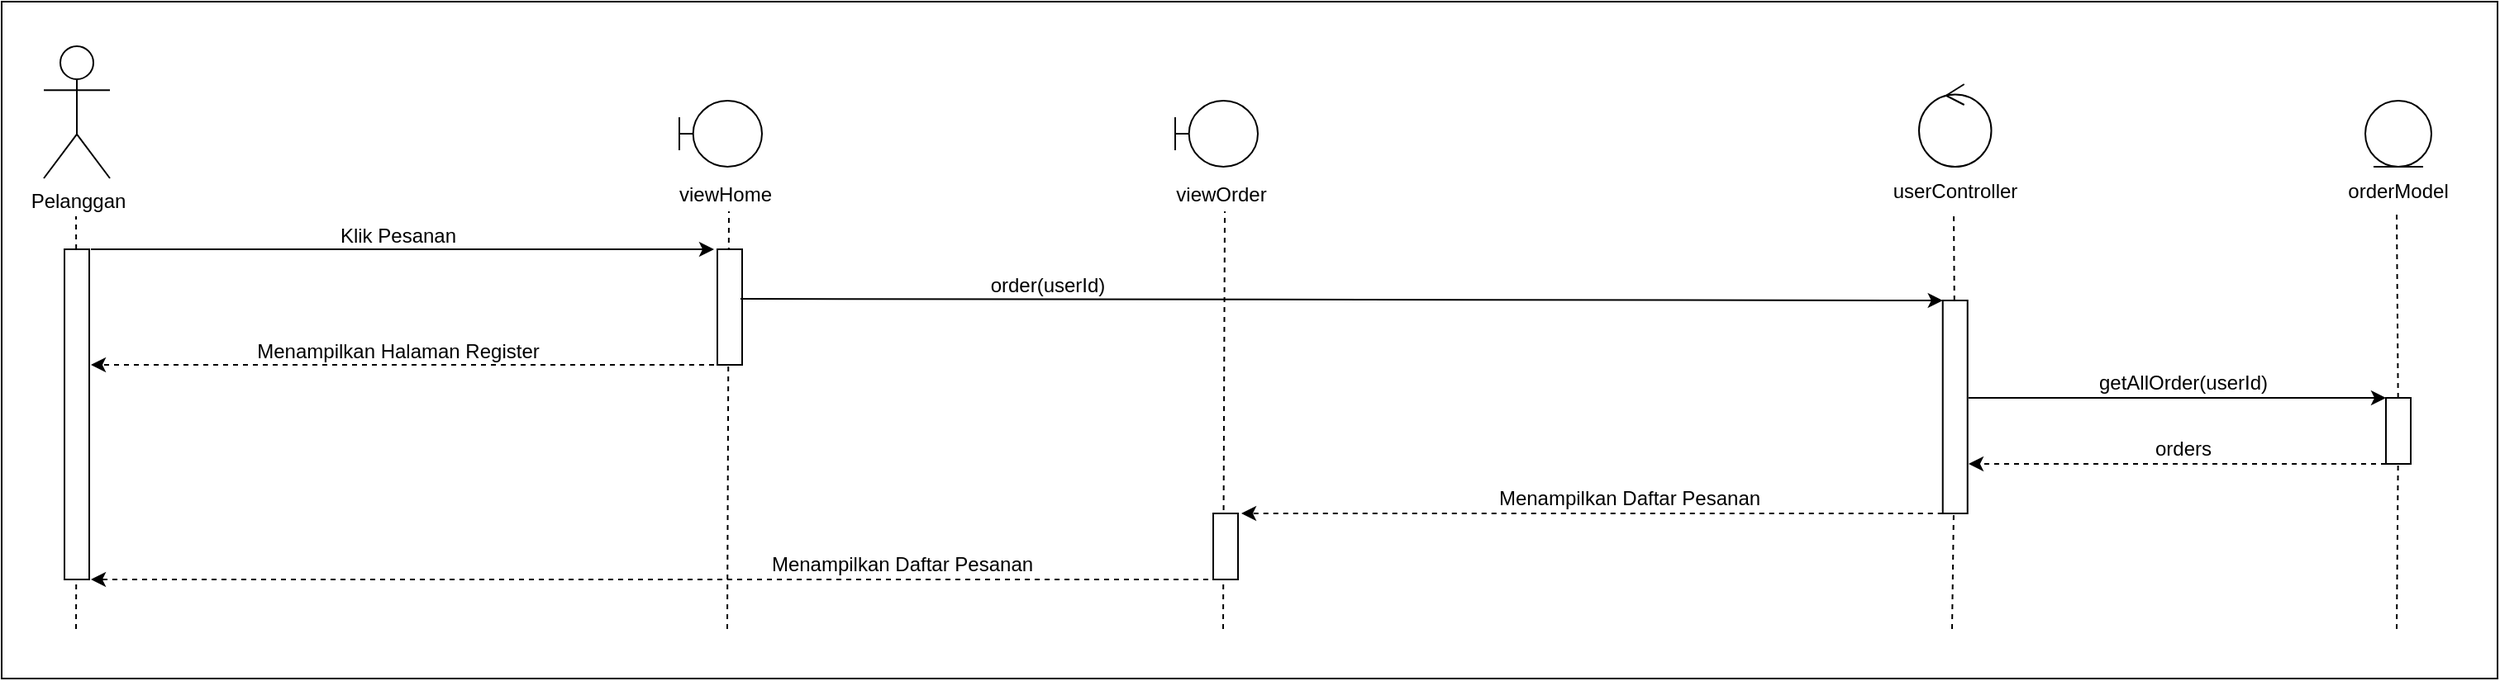 <mxfile version="17.4.2" type="device"><diagram id="HxA_meav_CC1x3n6NWnF" name="Page-1"><mxGraphModel dx="1837" dy="1428" grid="1" gridSize="10" guides="1" tooltips="1" connect="1" arrows="1" fold="1" page="1" pageScale="1" pageWidth="850" pageHeight="1100" math="0" shadow="0"><root><mxCell id="0"/><mxCell id="1" parent="0"/><mxCell id="qcPXc4I2hRB6mGv_wBoB-51" value="" style="rounded=0;whiteSpace=wrap;html=1;" vertex="1" parent="1"><mxGeometry x="160" y="100" width="1510" height="410" as="geometry"/></mxCell><mxCell id="qcPXc4I2hRB6mGv_wBoB-3" value="Pelanggan" style="shape=umlActor;verticalLabelPosition=bottom;verticalAlign=top;html=1;outlineConnect=0;" vertex="1" parent="1"><mxGeometry x="185.5" y="127" width="40" height="80" as="geometry"/></mxCell><mxCell id="qcPXc4I2hRB6mGv_wBoB-4" value="" style="endArrow=none;dashed=1;html=1;rounded=0;startArrow=none;" edge="1" parent="1" source="qcPXc4I2hRB6mGv_wBoB-5"><mxGeometry width="50" height="50" relative="1" as="geometry"><mxPoint x="205" y="640" as="sourcePoint"/><mxPoint x="205" y="230" as="targetPoint"/></mxGeometry></mxCell><mxCell id="qcPXc4I2hRB6mGv_wBoB-5" value="" style="rounded=0;whiteSpace=wrap;html=1;" vertex="1" parent="1"><mxGeometry x="198" y="250" width="15" height="200" as="geometry"/></mxCell><mxCell id="qcPXc4I2hRB6mGv_wBoB-6" value="" style="endArrow=none;dashed=1;html=1;rounded=0;" edge="1" parent="1" target="qcPXc4I2hRB6mGv_wBoB-5"><mxGeometry width="50" height="50" relative="1" as="geometry"><mxPoint x="205" y="480" as="sourcePoint"/><mxPoint x="205" y="230" as="targetPoint"/></mxGeometry></mxCell><mxCell id="qcPXc4I2hRB6mGv_wBoB-7" value="" style="shape=umlBoundary;whiteSpace=wrap;html=1;" vertex="1" parent="1"><mxGeometry x="570" y="160" width="50" height="40" as="geometry"/></mxCell><mxCell id="qcPXc4I2hRB6mGv_wBoB-8" value="" style="endArrow=none;dashed=1;html=1;rounded=0;startArrow=none;" edge="1" parent="1"><mxGeometry width="50" height="50" relative="1" as="geometry"><mxPoint x="599" y="480" as="sourcePoint"/><mxPoint x="600" y="227" as="targetPoint"/></mxGeometry></mxCell><mxCell id="qcPXc4I2hRB6mGv_wBoB-9" value="" style="rounded=0;whiteSpace=wrap;html=1;" vertex="1" parent="1"><mxGeometry x="593" y="250" width="15" height="70" as="geometry"/></mxCell><mxCell id="qcPXc4I2hRB6mGv_wBoB-10" value="" style="ellipse;shape=umlControl;whiteSpace=wrap;html=1;" vertex="1" parent="1"><mxGeometry x="1320" y="150" width="43.75" height="50" as="geometry"/></mxCell><mxCell id="qcPXc4I2hRB6mGv_wBoB-11" value="" style="endArrow=none;dashed=1;html=1;rounded=0;startArrow=none;" edge="1" parent="1" source="qcPXc4I2hRB6mGv_wBoB-33"><mxGeometry width="50" height="50" relative="1" as="geometry"><mxPoint x="1341" y="680" as="sourcePoint"/><mxPoint x="1341" y="227" as="targetPoint"/></mxGeometry></mxCell><mxCell id="qcPXc4I2hRB6mGv_wBoB-12" value="" style="shape=umlLifeline;participant=umlEntity;perimeter=lifelinePerimeter;whiteSpace=wrap;html=1;container=1;collapsible=0;recursiveResize=0;verticalAlign=top;spacingTop=36;outlineConnect=0;" vertex="1" parent="1"><mxGeometry x="1590" y="160" width="40" height="40" as="geometry"/></mxCell><mxCell id="qcPXc4I2hRB6mGv_wBoB-13" value="" style="endArrow=none;dashed=1;html=1;rounded=0;startArrow=none;" edge="1" parent="1" source="qcPXc4I2hRB6mGv_wBoB-14"><mxGeometry width="50" height="50" relative="1" as="geometry"><mxPoint x="1609.0" y="641.5" as="sourcePoint"/><mxPoint x="1609" y="228.5" as="targetPoint"/></mxGeometry></mxCell><mxCell id="qcPXc4I2hRB6mGv_wBoB-14" value="" style="rounded=0;whiteSpace=wrap;html=1;" vertex="1" parent="1"><mxGeometry x="1602.5" y="340" width="15" height="40" as="geometry"/></mxCell><mxCell id="qcPXc4I2hRB6mGv_wBoB-15" value="" style="endArrow=none;dashed=1;html=1;rounded=0;startArrow=none;" edge="1" parent="1" target="qcPXc4I2hRB6mGv_wBoB-14"><mxGeometry width="50" height="50" relative="1" as="geometry"><mxPoint x="1609" y="480" as="sourcePoint"/><mxPoint x="1609" y="228.5" as="targetPoint"/></mxGeometry></mxCell><mxCell id="qcPXc4I2hRB6mGv_wBoB-16" value="" style="endArrow=classic;html=1;rounded=0;exitX=1;exitY=0;exitDx=0;exitDy=0;" edge="1" parent="1"><mxGeometry width="50" height="50" relative="1" as="geometry"><mxPoint x="214" y="250.0" as="sourcePoint"/><mxPoint x="591" y="250" as="targetPoint"/></mxGeometry></mxCell><mxCell id="qcPXc4I2hRB6mGv_wBoB-17" value="" style="endArrow=classic;html=1;rounded=0;exitX=1;exitY=0;exitDx=0;exitDy=0;dashed=1;" edge="1" parent="1"><mxGeometry width="50" height="50" relative="1" as="geometry"><mxPoint x="591" y="320" as="sourcePoint"/><mxPoint x="214" y="320.0" as="targetPoint"/></mxGeometry></mxCell><mxCell id="qcPXc4I2hRB6mGv_wBoB-18" value="" style="endArrow=classic;html=1;rounded=0;" edge="1" parent="1"><mxGeometry width="50" height="50" relative="1" as="geometry"><mxPoint x="1350" y="340" as="sourcePoint"/><mxPoint x="1602.5" y="340" as="targetPoint"/></mxGeometry></mxCell><mxCell id="qcPXc4I2hRB6mGv_wBoB-19" value="" style="endArrow=classic;html=1;rounded=0;dashed=1;" edge="1" parent="1"><mxGeometry width="50" height="50" relative="1" as="geometry"><mxPoint x="1602.5" y="380" as="sourcePoint"/><mxPoint x="1350" y="380" as="targetPoint"/></mxGeometry></mxCell><mxCell id="qcPXc4I2hRB6mGv_wBoB-21" value="viewHome" style="text;html=1;strokeColor=none;fillColor=none;align=center;verticalAlign=middle;whiteSpace=wrap;rounded=0;" vertex="1" parent="1"><mxGeometry x="568" y="202" width="60" height="30" as="geometry"/></mxCell><mxCell id="qcPXc4I2hRB6mGv_wBoB-22" value="userController" style="text;html=1;strokeColor=none;fillColor=none;align=center;verticalAlign=middle;whiteSpace=wrap;rounded=0;" vertex="1" parent="1"><mxGeometry x="1311.5" y="200" width="60" height="30" as="geometry"/></mxCell><mxCell id="qcPXc4I2hRB6mGv_wBoB-23" value="orderModel" style="text;html=1;strokeColor=none;fillColor=none;align=center;verticalAlign=middle;whiteSpace=wrap;rounded=0;" vertex="1" parent="1"><mxGeometry x="1580" y="200" width="60" height="30" as="geometry"/></mxCell><mxCell id="qcPXc4I2hRB6mGv_wBoB-24" value="Klik Pesanan" style="text;html=1;strokeColor=none;fillColor=none;align=center;verticalAlign=middle;whiteSpace=wrap;rounded=0;" vertex="1" parent="1"><mxGeometry x="350" y="227" width="100" height="30" as="geometry"/></mxCell><mxCell id="qcPXc4I2hRB6mGv_wBoB-25" value="Menampilkan Halaman Register" style="text;html=1;strokeColor=none;fillColor=none;align=center;verticalAlign=middle;whiteSpace=wrap;rounded=0;" vertex="1" parent="1"><mxGeometry x="310" y="297" width="180" height="30" as="geometry"/></mxCell><mxCell id="qcPXc4I2hRB6mGv_wBoB-26" value="getAllOrder(userId)" style="text;html=1;strokeColor=none;fillColor=none;align=center;verticalAlign=middle;whiteSpace=wrap;rounded=0;" vertex="1" parent="1"><mxGeometry x="1430" y="316" width="100" height="30" as="geometry"/></mxCell><mxCell id="qcPXc4I2hRB6mGv_wBoB-27" value="orders" style="text;html=1;strokeColor=none;fillColor=none;align=center;verticalAlign=middle;whiteSpace=wrap;rounded=0;" vertex="1" parent="1"><mxGeometry x="1430" y="356" width="100" height="30" as="geometry"/></mxCell><mxCell id="qcPXc4I2hRB6mGv_wBoB-29" value="" style="shape=umlBoundary;whiteSpace=wrap;html=1;" vertex="1" parent="1"><mxGeometry x="870" y="160" width="50" height="40" as="geometry"/></mxCell><mxCell id="qcPXc4I2hRB6mGv_wBoB-30" value="" style="endArrow=none;dashed=1;html=1;rounded=0;startArrow=none;" edge="1" parent="1"><mxGeometry width="50" height="50" relative="1" as="geometry"><mxPoint x="899" y="480" as="sourcePoint"/><mxPoint x="900" y="227" as="targetPoint"/></mxGeometry></mxCell><mxCell id="qcPXc4I2hRB6mGv_wBoB-31" value="" style="rounded=0;whiteSpace=wrap;html=1;" vertex="1" parent="1"><mxGeometry x="893" y="410" width="15" height="40" as="geometry"/></mxCell><mxCell id="qcPXc4I2hRB6mGv_wBoB-32" value="viewOrder" style="text;html=1;strokeColor=none;fillColor=none;align=center;verticalAlign=middle;whiteSpace=wrap;rounded=0;" vertex="1" parent="1"><mxGeometry x="868" y="202" width="60" height="30" as="geometry"/></mxCell><mxCell id="qcPXc4I2hRB6mGv_wBoB-33" value="" style="rounded=0;whiteSpace=wrap;html=1;" vertex="1" parent="1"><mxGeometry x="1334.37" y="281" width="15" height="129" as="geometry"/></mxCell><mxCell id="qcPXc4I2hRB6mGv_wBoB-34" value="" style="endArrow=none;dashed=1;html=1;rounded=0;startArrow=none;" edge="1" parent="1" target="qcPXc4I2hRB6mGv_wBoB-33"><mxGeometry width="50" height="50" relative="1" as="geometry"><mxPoint x="1340" y="480" as="sourcePoint"/><mxPoint x="1341" y="227" as="targetPoint"/></mxGeometry></mxCell><mxCell id="qcPXc4I2hRB6mGv_wBoB-35" value="" style="endArrow=classic;html=1;rounded=0;exitX=1;exitY=0;exitDx=0;exitDy=0;entryX=0;entryY=0;entryDx=0;entryDy=0;" edge="1" parent="1" target="qcPXc4I2hRB6mGv_wBoB-33"><mxGeometry width="50" height="50" relative="1" as="geometry"><mxPoint x="607" y="280.0" as="sourcePoint"/><mxPoint x="984" y="280" as="targetPoint"/></mxGeometry></mxCell><mxCell id="qcPXc4I2hRB6mGv_wBoB-36" value="order(userId)" style="text;html=1;strokeColor=none;fillColor=none;align=center;verticalAlign=middle;whiteSpace=wrap;rounded=0;" vertex="1" parent="1"><mxGeometry x="743" y="257" width="100" height="30" as="geometry"/></mxCell><mxCell id="qcPXc4I2hRB6mGv_wBoB-37" value="" style="endArrow=classic;html=1;rounded=0;dashed=1;" edge="1" parent="1"><mxGeometry width="50" height="50" relative="1" as="geometry"><mxPoint x="1334.37" y="410" as="sourcePoint"/><mxPoint x="910" y="410" as="targetPoint"/></mxGeometry></mxCell><mxCell id="qcPXc4I2hRB6mGv_wBoB-38" value="Menampilkan Daftar Pesanan" style="text;html=1;strokeColor=none;fillColor=none;align=center;verticalAlign=middle;whiteSpace=wrap;rounded=0;" vertex="1" parent="1"><mxGeometry x="1050" y="386" width="190" height="30" as="geometry"/></mxCell><mxCell id="qcPXc4I2hRB6mGv_wBoB-39" value="" style="endArrow=classic;html=1;rounded=0;dashed=1;" edge="1" parent="1"><mxGeometry width="50" height="50" relative="1" as="geometry"><mxPoint x="890" y="450" as="sourcePoint"/><mxPoint x="214" y="450" as="targetPoint"/></mxGeometry></mxCell><mxCell id="qcPXc4I2hRB6mGv_wBoB-40" value="Menampilkan Daftar Pesanan" style="text;html=1;strokeColor=none;fillColor=none;align=center;verticalAlign=middle;whiteSpace=wrap;rounded=0;" vertex="1" parent="1"><mxGeometry x="610" y="426" width="190" height="30" as="geometry"/></mxCell></root></mxGraphModel></diagram></mxfile>